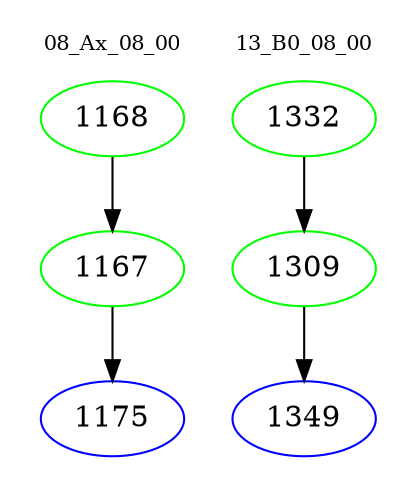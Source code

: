 digraph{
subgraph cluster_0 {
color = white
label = "08_Ax_08_00";
fontsize=10;
T0_1168 [label="1168", color="green"]
T0_1168 -> T0_1167 [color="black"]
T0_1167 [label="1167", color="green"]
T0_1167 -> T0_1175 [color="black"]
T0_1175 [label="1175", color="blue"]
}
subgraph cluster_1 {
color = white
label = "13_B0_08_00";
fontsize=10;
T1_1332 [label="1332", color="green"]
T1_1332 -> T1_1309 [color="black"]
T1_1309 [label="1309", color="green"]
T1_1309 -> T1_1349 [color="black"]
T1_1349 [label="1349", color="blue"]
}
}
